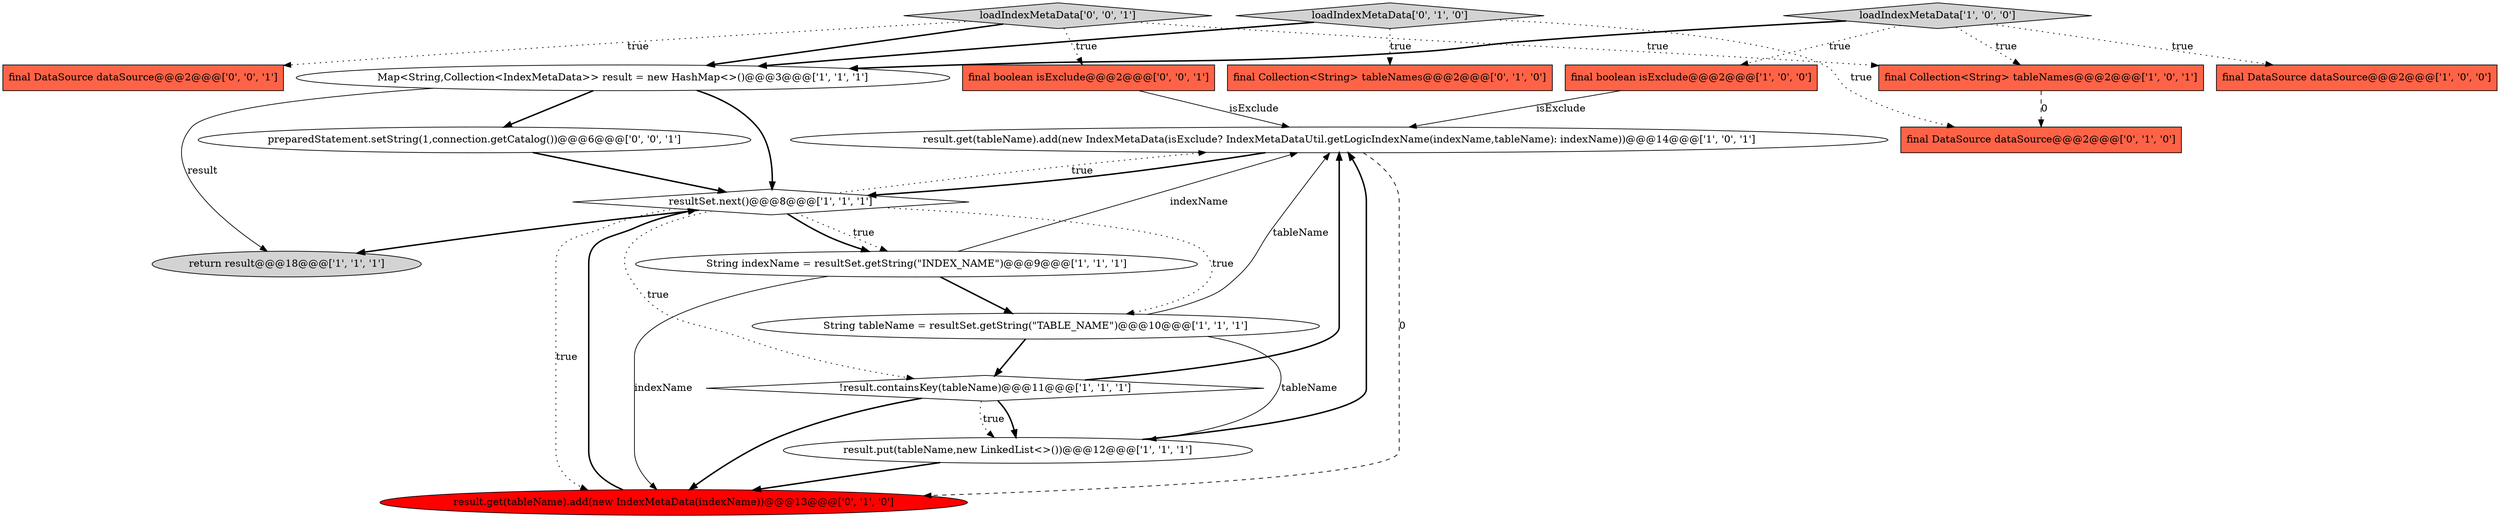 digraph {
16 [style = filled, label = "final boolean isExclude@@@2@@@['0', '0', '1']", fillcolor = tomato, shape = box image = "AAA0AAABBB3BBB"];
5 [style = filled, label = "final DataSource dataSource@@@2@@@['1', '0', '0']", fillcolor = tomato, shape = box image = "AAA0AAABBB1BBB"];
9 [style = filled, label = "final Collection<String> tableNames@@@2@@@['1', '0', '1']", fillcolor = tomato, shape = box image = "AAA0AAABBB1BBB"];
17 [style = filled, label = "preparedStatement.setString(1,connection.getCatalog())@@@6@@@['0', '0', '1']", fillcolor = white, shape = ellipse image = "AAA0AAABBB3BBB"];
4 [style = filled, label = "String tableName = resultSet.getString(\"TABLE_NAME\")@@@10@@@['1', '1', '1']", fillcolor = white, shape = ellipse image = "AAA0AAABBB1BBB"];
1 [style = filled, label = "return result@@@18@@@['1', '1', '1']", fillcolor = lightgray, shape = ellipse image = "AAA0AAABBB1BBB"];
12 [style = filled, label = "final Collection<String> tableNames@@@2@@@['0', '1', '0']", fillcolor = tomato, shape = box image = "AAA0AAABBB2BBB"];
6 [style = filled, label = "final boolean isExclude@@@2@@@['1', '0', '0']", fillcolor = tomato, shape = box image = "AAA0AAABBB1BBB"];
3 [style = filled, label = "Map<String,Collection<IndexMetaData>> result = new HashMap<>()@@@3@@@['1', '1', '1']", fillcolor = white, shape = ellipse image = "AAA0AAABBB1BBB"];
8 [style = filled, label = "loadIndexMetaData['1', '0', '0']", fillcolor = lightgray, shape = diamond image = "AAA0AAABBB1BBB"];
19 [style = filled, label = "loadIndexMetaData['0', '0', '1']", fillcolor = lightgray, shape = diamond image = "AAA0AAABBB3BBB"];
7 [style = filled, label = "resultSet.next()@@@8@@@['1', '1', '1']", fillcolor = white, shape = diamond image = "AAA0AAABBB1BBB"];
10 [style = filled, label = "String indexName = resultSet.getString(\"INDEX_NAME\")@@@9@@@['1', '1', '1']", fillcolor = white, shape = ellipse image = "AAA0AAABBB1BBB"];
11 [style = filled, label = "!result.containsKey(tableName)@@@11@@@['1', '1', '1']", fillcolor = white, shape = diamond image = "AAA0AAABBB1BBB"];
13 [style = filled, label = "loadIndexMetaData['0', '1', '0']", fillcolor = lightgray, shape = diamond image = "AAA0AAABBB2BBB"];
14 [style = filled, label = "result.get(tableName).add(new IndexMetaData(indexName))@@@13@@@['0', '1', '0']", fillcolor = red, shape = ellipse image = "AAA1AAABBB2BBB"];
15 [style = filled, label = "final DataSource dataSource@@@2@@@['0', '1', '0']", fillcolor = tomato, shape = box image = "AAA1AAABBB2BBB"];
18 [style = filled, label = "final DataSource dataSource@@@2@@@['0', '0', '1']", fillcolor = tomato, shape = box image = "AAA0AAABBB3BBB"];
2 [style = filled, label = "result.put(tableName,new LinkedList<>())@@@12@@@['1', '1', '1']", fillcolor = white, shape = ellipse image = "AAA0AAABBB1BBB"];
0 [style = filled, label = "result.get(tableName).add(new IndexMetaData(isExclude? IndexMetaDataUtil.getLogicIndexName(indexName,tableName): indexName))@@@14@@@['1', '0', '1']", fillcolor = white, shape = ellipse image = "AAA0AAABBB1BBB"];
4->0 [style = solid, label="tableName"];
7->1 [style = bold, label=""];
7->10 [style = dotted, label="true"];
13->12 [style = dotted, label="true"];
11->14 [style = bold, label=""];
7->10 [style = bold, label=""];
6->0 [style = solid, label="isExclude"];
8->3 [style = bold, label=""];
19->18 [style = dotted, label="true"];
3->1 [style = solid, label="result"];
4->2 [style = solid, label="tableName"];
7->0 [style = dotted, label="true"];
11->2 [style = bold, label=""];
14->7 [style = bold, label=""];
0->7 [style = bold, label=""];
17->7 [style = bold, label=""];
0->14 [style = dashed, label="0"];
11->0 [style = bold, label=""];
2->0 [style = bold, label=""];
11->2 [style = dotted, label="true"];
8->6 [style = dotted, label="true"];
7->11 [style = dotted, label="true"];
13->3 [style = bold, label=""];
3->7 [style = bold, label=""];
8->5 [style = dotted, label="true"];
2->14 [style = bold, label=""];
10->14 [style = solid, label="indexName"];
7->4 [style = dotted, label="true"];
19->9 [style = dotted, label="true"];
19->16 [style = dotted, label="true"];
10->4 [style = bold, label=""];
3->17 [style = bold, label=""];
10->0 [style = solid, label="indexName"];
13->15 [style = dotted, label="true"];
8->9 [style = dotted, label="true"];
4->11 [style = bold, label=""];
19->3 [style = bold, label=""];
16->0 [style = solid, label="isExclude"];
9->15 [style = dashed, label="0"];
7->14 [style = dotted, label="true"];
}
